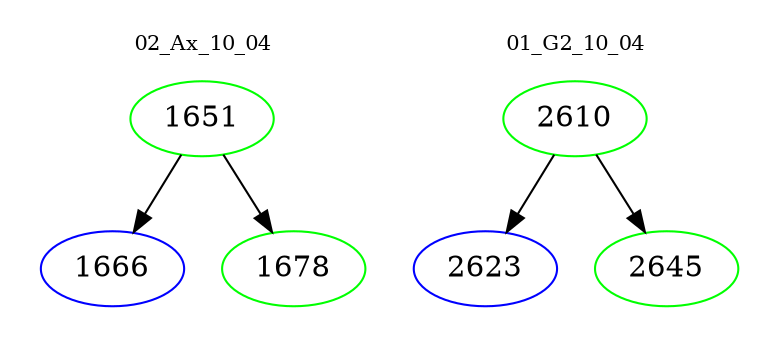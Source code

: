 digraph{
subgraph cluster_0 {
color = white
label = "02_Ax_10_04";
fontsize=10;
T0_1651 [label="1651", color="green"]
T0_1651 -> T0_1666 [color="black"]
T0_1666 [label="1666", color="blue"]
T0_1651 -> T0_1678 [color="black"]
T0_1678 [label="1678", color="green"]
}
subgraph cluster_1 {
color = white
label = "01_G2_10_04";
fontsize=10;
T1_2610 [label="2610", color="green"]
T1_2610 -> T1_2623 [color="black"]
T1_2623 [label="2623", color="blue"]
T1_2610 -> T1_2645 [color="black"]
T1_2645 [label="2645", color="green"]
}
}
